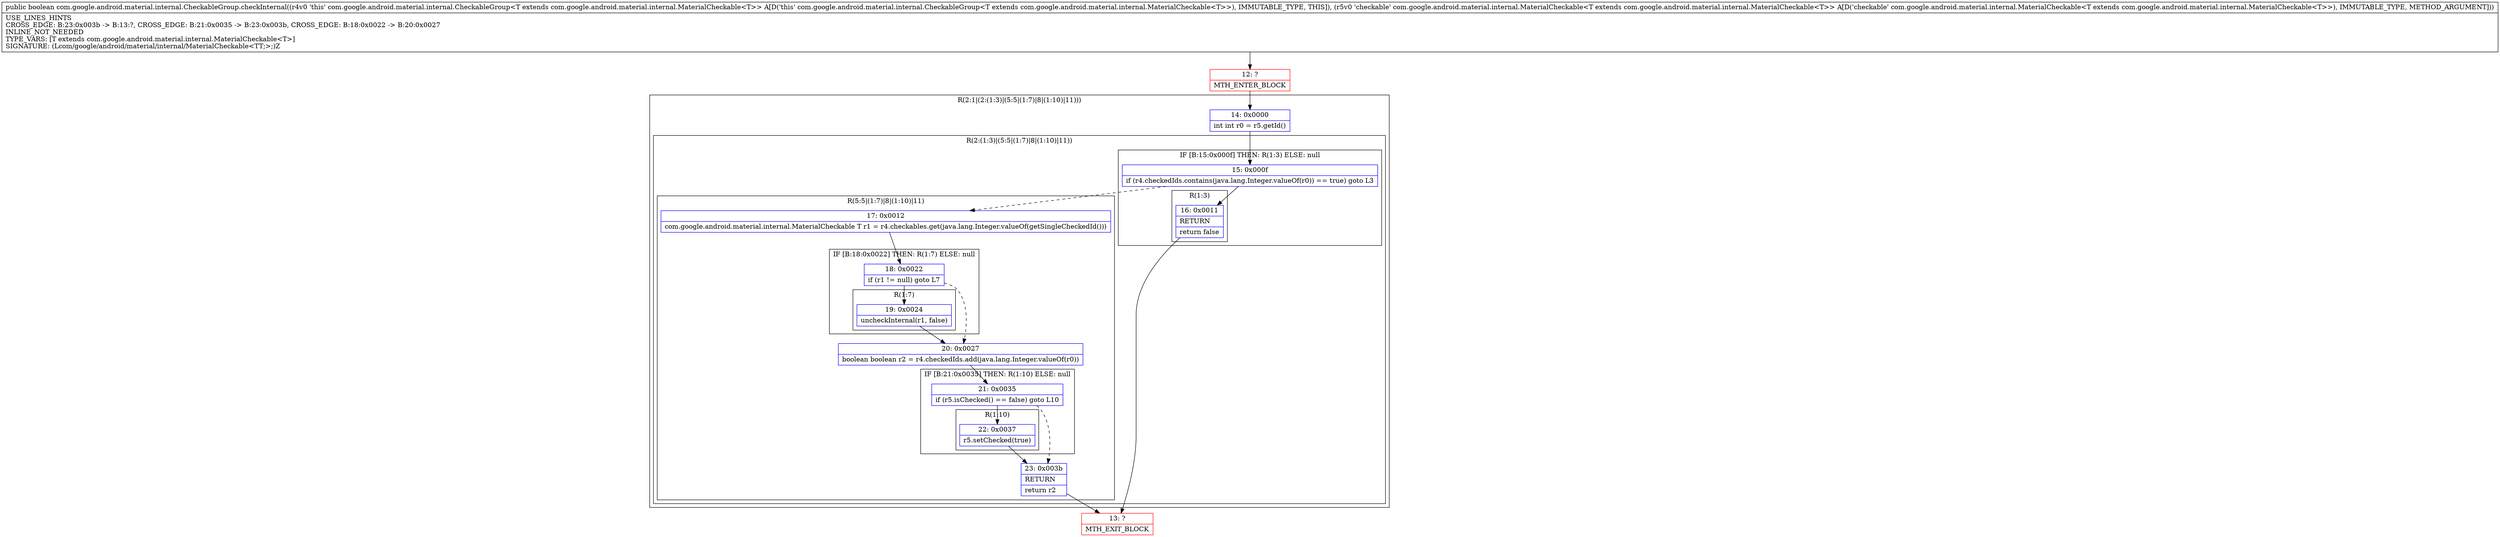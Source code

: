 digraph "CFG forcom.google.android.material.internal.CheckableGroup.checkInternal(Lcom\/google\/android\/material\/internal\/MaterialCheckable;)Z" {
subgraph cluster_Region_1617478506 {
label = "R(2:1|(2:(1:3)|(5:5|(1:7)|8|(1:10)|11)))";
node [shape=record,color=blue];
Node_14 [shape=record,label="{14\:\ 0x0000|int int r0 = r5.getId()\l}"];
subgraph cluster_Region_651954162 {
label = "R(2:(1:3)|(5:5|(1:7)|8|(1:10)|11))";
node [shape=record,color=blue];
subgraph cluster_IfRegion_1740158939 {
label = "IF [B:15:0x000f] THEN: R(1:3) ELSE: null";
node [shape=record,color=blue];
Node_15 [shape=record,label="{15\:\ 0x000f|if (r4.checkedIds.contains(java.lang.Integer.valueOf(r0)) == true) goto L3\l}"];
subgraph cluster_Region_225233597 {
label = "R(1:3)";
node [shape=record,color=blue];
Node_16 [shape=record,label="{16\:\ 0x0011|RETURN\l|return false\l}"];
}
}
subgraph cluster_Region_1587057661 {
label = "R(5:5|(1:7)|8|(1:10)|11)";
node [shape=record,color=blue];
Node_17 [shape=record,label="{17\:\ 0x0012|com.google.android.material.internal.MaterialCheckable T r1 = r4.checkables.get(java.lang.Integer.valueOf(getSingleCheckedId()))\l}"];
subgraph cluster_IfRegion_879907036 {
label = "IF [B:18:0x0022] THEN: R(1:7) ELSE: null";
node [shape=record,color=blue];
Node_18 [shape=record,label="{18\:\ 0x0022|if (r1 != null) goto L7\l}"];
subgraph cluster_Region_304592555 {
label = "R(1:7)";
node [shape=record,color=blue];
Node_19 [shape=record,label="{19\:\ 0x0024|uncheckInternal(r1, false)\l}"];
}
}
Node_20 [shape=record,label="{20\:\ 0x0027|boolean boolean r2 = r4.checkedIds.add(java.lang.Integer.valueOf(r0))\l}"];
subgraph cluster_IfRegion_1042678817 {
label = "IF [B:21:0x0035] THEN: R(1:10) ELSE: null";
node [shape=record,color=blue];
Node_21 [shape=record,label="{21\:\ 0x0035|if (r5.isChecked() == false) goto L10\l}"];
subgraph cluster_Region_723497695 {
label = "R(1:10)";
node [shape=record,color=blue];
Node_22 [shape=record,label="{22\:\ 0x0037|r5.setChecked(true)\l}"];
}
}
Node_23 [shape=record,label="{23\:\ 0x003b|RETURN\l|return r2\l}"];
}
}
}
Node_12 [shape=record,color=red,label="{12\:\ ?|MTH_ENTER_BLOCK\l}"];
Node_13 [shape=record,color=red,label="{13\:\ ?|MTH_EXIT_BLOCK\l}"];
MethodNode[shape=record,label="{public boolean com.google.android.material.internal.CheckableGroup.checkInternal((r4v0 'this' com.google.android.material.internal.CheckableGroup\<T extends com.google.android.material.internal.MaterialCheckable\<T\>\> A[D('this' com.google.android.material.internal.CheckableGroup\<T extends com.google.android.material.internal.MaterialCheckable\<T\>\>), IMMUTABLE_TYPE, THIS]), (r5v0 'checkable' com.google.android.material.internal.MaterialCheckable\<T extends com.google.android.material.internal.MaterialCheckable\<T\>\> A[D('checkable' com.google.android.material.internal.MaterialCheckable\<T extends com.google.android.material.internal.MaterialCheckable\<T\>\>), IMMUTABLE_TYPE, METHOD_ARGUMENT]))  | USE_LINES_HINTS\lCROSS_EDGE: B:23:0x003b \-\> B:13:?, CROSS_EDGE: B:21:0x0035 \-\> B:23:0x003b, CROSS_EDGE: B:18:0x0022 \-\> B:20:0x0027\lINLINE_NOT_NEEDED\lTYPE_VARS: [T extends com.google.android.material.internal.MaterialCheckable\<T\>]\lSIGNATURE: (Lcom\/google\/android\/material\/internal\/MaterialCheckable\<TT;\>;)Z\l}"];
MethodNode -> Node_12;Node_14 -> Node_15;
Node_15 -> Node_16;
Node_15 -> Node_17[style=dashed];
Node_16 -> Node_13;
Node_17 -> Node_18;
Node_18 -> Node_19;
Node_18 -> Node_20[style=dashed];
Node_19 -> Node_20;
Node_20 -> Node_21;
Node_21 -> Node_22;
Node_21 -> Node_23[style=dashed];
Node_22 -> Node_23;
Node_23 -> Node_13;
Node_12 -> Node_14;
}

